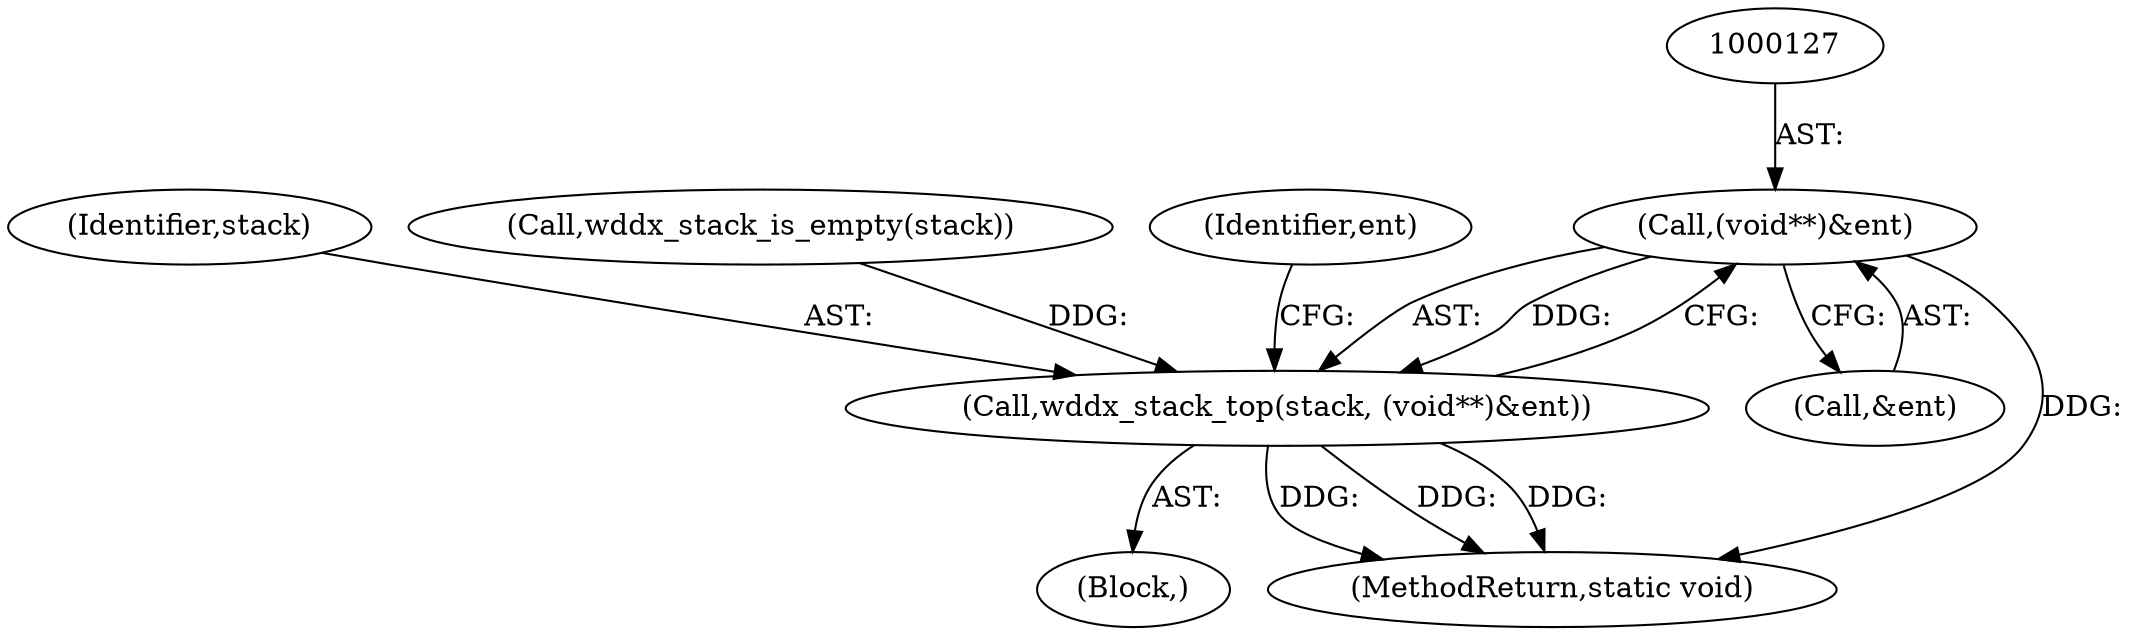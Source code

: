 digraph "0_php-src_a44c89e8af7c2410f4bfc5e097be2a5d0639a60c?w=1@pointer" {
"1000126" [label="(Call,(void**)&ent)"];
"1000124" [label="(Call,wddx_stack_top(stack, (void**)&ent))"];
"1000128" [label="(Call,&ent)"];
"1000125" [label="(Identifier,stack)"];
"1000123" [label="(Block,)"];
"1000124" [label="(Call,wddx_stack_top(stack, (void**)&ent))"];
"1000126" [label="(Call,(void**)&ent)"];
"1000429" [label="(MethodReturn,static void)"];
"1000117" [label="(Call,wddx_stack_is_empty(stack))"];
"1000132" [label="(Identifier,ent)"];
"1000126" -> "1000124"  [label="AST: "];
"1000126" -> "1000128"  [label="CFG: "];
"1000127" -> "1000126"  [label="AST: "];
"1000128" -> "1000126"  [label="AST: "];
"1000124" -> "1000126"  [label="CFG: "];
"1000126" -> "1000429"  [label="DDG: "];
"1000126" -> "1000124"  [label="DDG: "];
"1000124" -> "1000123"  [label="AST: "];
"1000125" -> "1000124"  [label="AST: "];
"1000132" -> "1000124"  [label="CFG: "];
"1000124" -> "1000429"  [label="DDG: "];
"1000124" -> "1000429"  [label="DDG: "];
"1000124" -> "1000429"  [label="DDG: "];
"1000117" -> "1000124"  [label="DDG: "];
}
